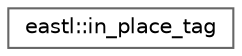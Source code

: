 digraph "类继承关系图"
{
 // LATEX_PDF_SIZE
  bgcolor="transparent";
  edge [fontname=Helvetica,fontsize=10,labelfontname=Helvetica,labelfontsize=10];
  node [fontname=Helvetica,fontsize=10,shape=box,height=0.2,width=0.4];
  rankdir="LR";
  Node0 [id="Node000000",label="eastl::in_place_tag",height=0.2,width=0.4,color="grey40", fillcolor="white", style="filled",URL="$structeastl_1_1in__place__tag.html",tooltip=" "];
}
